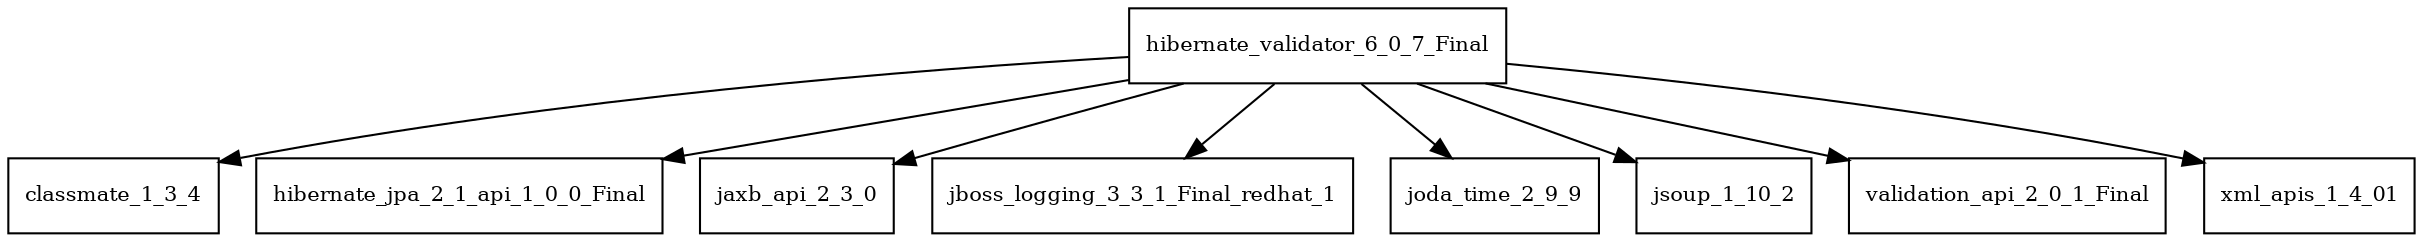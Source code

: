 digraph hibernate_validator_6_0_7_Final_dependencies {
  node [shape = box, fontsize=10.0];
  hibernate_validator_6_0_7_Final -> classmate_1_3_4;
  hibernate_validator_6_0_7_Final -> hibernate_jpa_2_1_api_1_0_0_Final;
  hibernate_validator_6_0_7_Final -> jaxb_api_2_3_0;
  hibernate_validator_6_0_7_Final -> jboss_logging_3_3_1_Final_redhat_1;
  hibernate_validator_6_0_7_Final -> joda_time_2_9_9;
  hibernate_validator_6_0_7_Final -> jsoup_1_10_2;
  hibernate_validator_6_0_7_Final -> validation_api_2_0_1_Final;
  hibernate_validator_6_0_7_Final -> xml_apis_1_4_01;
}
